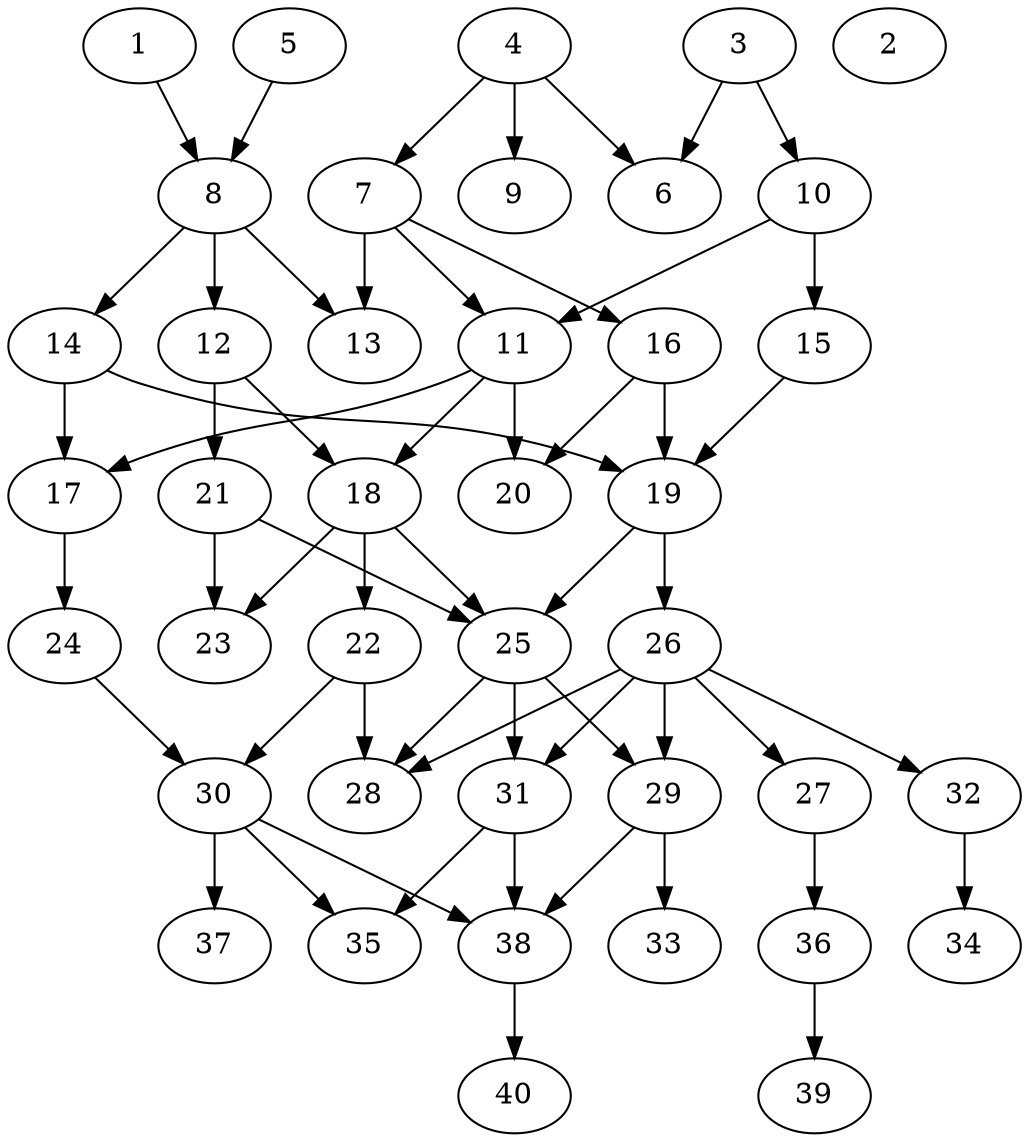 // DAG automatically generated by daggen at Thu Oct  3 14:06:48 2019
// ./daggen --dot -n 40 --ccr 0.4 --fat 0.5 --regular 0.9 --density 0.5 --mindata 5242880 --maxdata 52428800 
digraph G {
  1 [size="38062080", alpha="0.16", expect_size="15224832"] 
  1 -> 8 [size ="15224832"]
  2 [size="33697280", alpha="0.19", expect_size="13478912"] 
  3 [size="121382400", alpha="0.05", expect_size="48552960"] 
  3 -> 6 [size ="48552960"]
  3 -> 10 [size ="48552960"]
  4 [size="70986240", alpha="0.04", expect_size="28394496"] 
  4 -> 6 [size ="28394496"]
  4 -> 7 [size ="28394496"]
  4 -> 9 [size ="28394496"]
  5 [size="71362560", alpha="0.19", expect_size="28545024"] 
  5 -> 8 [size ="28545024"]
  6 [size="127377920", alpha="0.18", expect_size="50951168"] 
  7 [size="59041280", alpha="0.14", expect_size="23616512"] 
  7 -> 11 [size ="23616512"]
  7 -> 13 [size ="23616512"]
  7 -> 16 [size ="23616512"]
  8 [size="49940480", alpha="0.20", expect_size="19976192"] 
  8 -> 12 [size ="19976192"]
  8 -> 13 [size ="19976192"]
  8 -> 14 [size ="19976192"]
  9 [size="66186240", alpha="0.08", expect_size="26474496"] 
  10 [size="118517760", alpha="0.03", expect_size="47407104"] 
  10 -> 11 [size ="47407104"]
  10 -> 15 [size ="47407104"]
  11 [size="20380160", alpha="0.08", expect_size="8152064"] 
  11 -> 17 [size ="8152064"]
  11 -> 18 [size ="8152064"]
  11 -> 20 [size ="8152064"]
  12 [size="114700800", alpha="0.04", expect_size="45880320"] 
  12 -> 18 [size ="45880320"]
  12 -> 21 [size ="45880320"]
  13 [size="107100160", alpha="0.09", expect_size="42840064"] 
  14 [size="18511360", alpha="0.09", expect_size="7404544"] 
  14 -> 17 [size ="7404544"]
  14 -> 19 [size ="7404544"]
  15 [size="42296320", alpha="0.00", expect_size="16918528"] 
  15 -> 19 [size ="16918528"]
  16 [size="34915840", alpha="0.19", expect_size="13966336"] 
  16 -> 19 [size ="13966336"]
  16 -> 20 [size ="13966336"]
  17 [size="22461440", alpha="0.02", expect_size="8984576"] 
  17 -> 24 [size ="8984576"]
  18 [size="102694400", alpha="0.01", expect_size="41077760"] 
  18 -> 22 [size ="41077760"]
  18 -> 23 [size ="41077760"]
  18 -> 25 [size ="41077760"]
  19 [size="101386240", alpha="0.10", expect_size="40554496"] 
  19 -> 25 [size ="40554496"]
  19 -> 26 [size ="40554496"]
  20 [size="33259520", alpha="0.20", expect_size="13303808"] 
  21 [size="50915840", alpha="0.13", expect_size="20366336"] 
  21 -> 23 [size ="20366336"]
  21 -> 25 [size ="20366336"]
  22 [size="98452480", alpha="0.11", expect_size="39380992"] 
  22 -> 28 [size ="39380992"]
  22 -> 30 [size ="39380992"]
  23 [size="124605440", alpha="0.06", expect_size="49842176"] 
  24 [size="60057600", alpha="0.11", expect_size="24023040"] 
  24 -> 30 [size ="24023040"]
  25 [size="115624960", alpha="0.07", expect_size="46249984"] 
  25 -> 28 [size ="46249984"]
  25 -> 29 [size ="46249984"]
  25 -> 31 [size ="46249984"]
  26 [size="117742080", alpha="0.01", expect_size="47096832"] 
  26 -> 27 [size ="47096832"]
  26 -> 28 [size ="47096832"]
  26 -> 29 [size ="47096832"]
  26 -> 31 [size ="47096832"]
  26 -> 32 [size ="47096832"]
  27 [size="110453760", alpha="0.04", expect_size="44181504"] 
  27 -> 36 [size ="44181504"]
  28 [size="122647040", alpha="0.12", expect_size="49058816"] 
  29 [size="127475200", alpha="0.10", expect_size="50990080"] 
  29 -> 33 [size ="50990080"]
  29 -> 38 [size ="50990080"]
  30 [size="70144000", alpha="0.05", expect_size="28057600"] 
  30 -> 35 [size ="28057600"]
  30 -> 37 [size ="28057600"]
  30 -> 38 [size ="28057600"]
  31 [size="68526080", alpha="0.02", expect_size="27410432"] 
  31 -> 35 [size ="27410432"]
  31 -> 38 [size ="27410432"]
  32 [size="29608960", alpha="0.16", expect_size="11843584"] 
  32 -> 34 [size ="11843584"]
  33 [size="91952640", alpha="0.06", expect_size="36781056"] 
  34 [size="127902720", alpha="0.17", expect_size="51161088"] 
  35 [size="77376000", alpha="0.12", expect_size="30950400"] 
  36 [size="116587520", alpha="0.12", expect_size="46635008"] 
  36 -> 39 [size ="46635008"]
  37 [size="123883520", alpha="0.13", expect_size="49553408"] 
  38 [size="27235840", alpha="0.09", expect_size="10894336"] 
  38 -> 40 [size ="10894336"]
  39 [size="99404800", alpha="0.00", expect_size="39761920"] 
  40 [size="39580160", alpha="0.15", expect_size="15832064"] 
}
